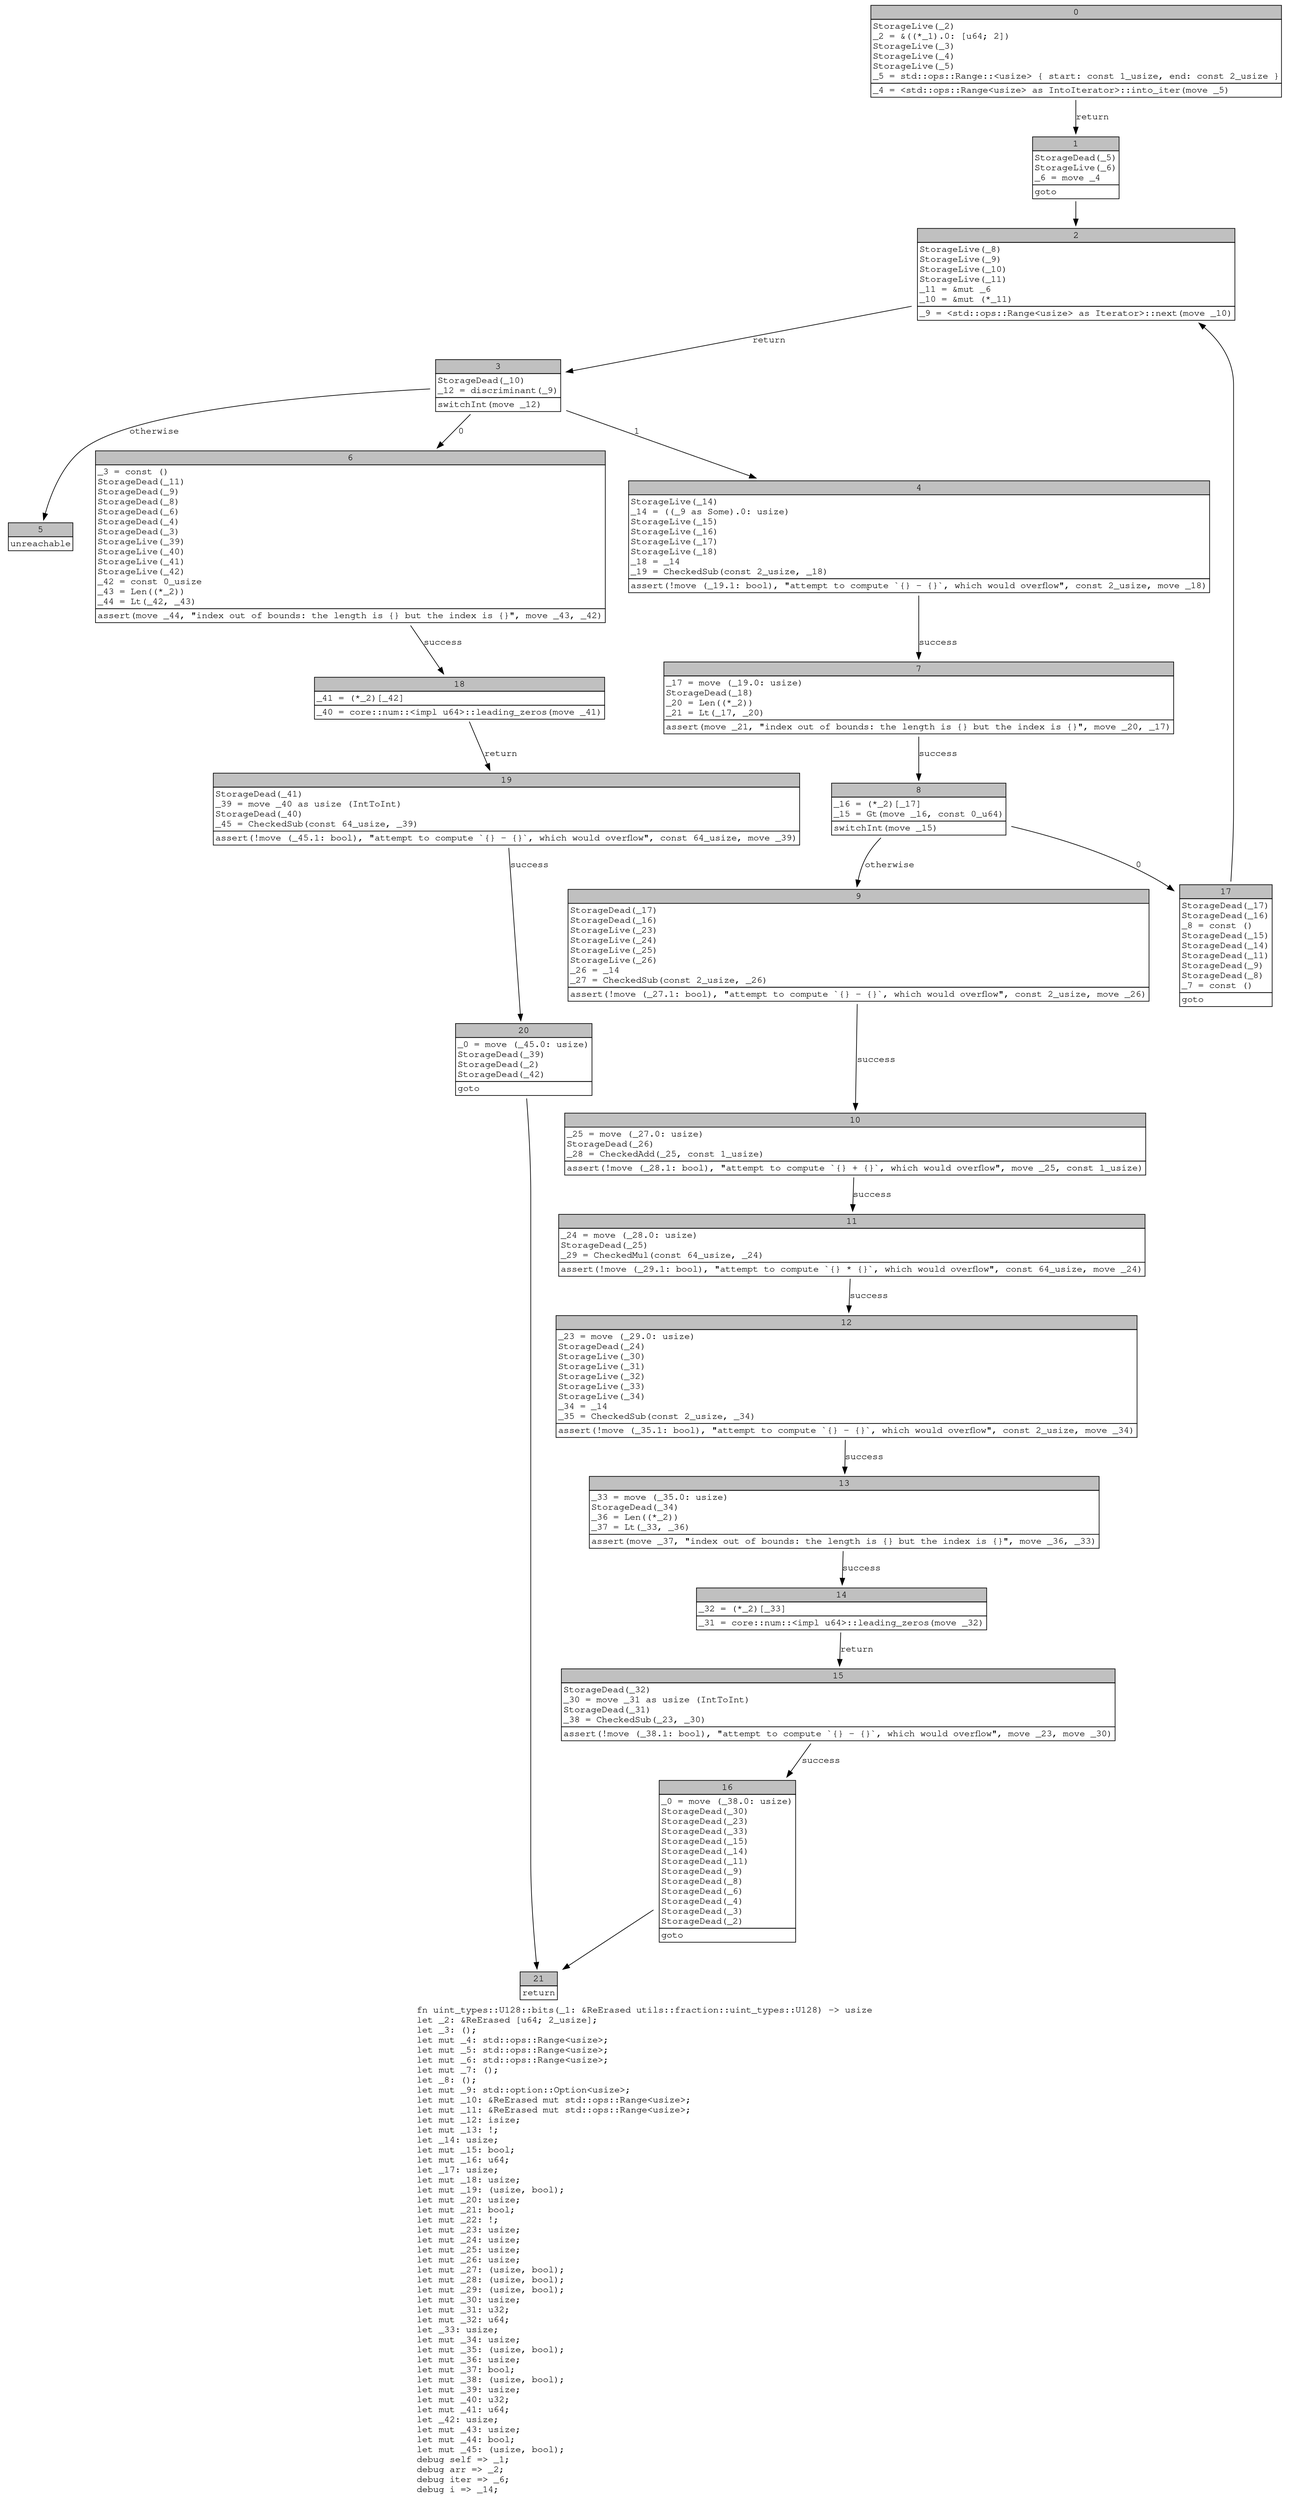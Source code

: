 digraph Mir_0_11873 {
    graph [fontname="Courier, monospace"];
    node [fontname="Courier, monospace"];
    edge [fontname="Courier, monospace"];
    label=<fn uint_types::U128::bits(_1: &amp;ReErased utils::fraction::uint_types::U128) -&gt; usize<br align="left"/>let _2: &amp;ReErased [u64; 2_usize];<br align="left"/>let _3: ();<br align="left"/>let mut _4: std::ops::Range&lt;usize&gt;;<br align="left"/>let mut _5: std::ops::Range&lt;usize&gt;;<br align="left"/>let mut _6: std::ops::Range&lt;usize&gt;;<br align="left"/>let mut _7: ();<br align="left"/>let _8: ();<br align="left"/>let mut _9: std::option::Option&lt;usize&gt;;<br align="left"/>let mut _10: &amp;ReErased mut std::ops::Range&lt;usize&gt;;<br align="left"/>let mut _11: &amp;ReErased mut std::ops::Range&lt;usize&gt;;<br align="left"/>let mut _12: isize;<br align="left"/>let mut _13: !;<br align="left"/>let _14: usize;<br align="left"/>let mut _15: bool;<br align="left"/>let mut _16: u64;<br align="left"/>let _17: usize;<br align="left"/>let mut _18: usize;<br align="left"/>let mut _19: (usize, bool);<br align="left"/>let mut _20: usize;<br align="left"/>let mut _21: bool;<br align="left"/>let mut _22: !;<br align="left"/>let mut _23: usize;<br align="left"/>let mut _24: usize;<br align="left"/>let mut _25: usize;<br align="left"/>let mut _26: usize;<br align="left"/>let mut _27: (usize, bool);<br align="left"/>let mut _28: (usize, bool);<br align="left"/>let mut _29: (usize, bool);<br align="left"/>let mut _30: usize;<br align="left"/>let mut _31: u32;<br align="left"/>let mut _32: u64;<br align="left"/>let _33: usize;<br align="left"/>let mut _34: usize;<br align="left"/>let mut _35: (usize, bool);<br align="left"/>let mut _36: usize;<br align="left"/>let mut _37: bool;<br align="left"/>let mut _38: (usize, bool);<br align="left"/>let mut _39: usize;<br align="left"/>let mut _40: u32;<br align="left"/>let mut _41: u64;<br align="left"/>let _42: usize;<br align="left"/>let mut _43: usize;<br align="left"/>let mut _44: bool;<br align="left"/>let mut _45: (usize, bool);<br align="left"/>debug self =&gt; _1;<br align="left"/>debug arr =&gt; _2;<br align="left"/>debug iter =&gt; _6;<br align="left"/>debug i =&gt; _14;<br align="left"/>>;
    bb0__0_11873 [shape="none", label=<<table border="0" cellborder="1" cellspacing="0"><tr><td bgcolor="gray" align="center" colspan="1">0</td></tr><tr><td align="left" balign="left">StorageLive(_2)<br/>_2 = &amp;((*_1).0: [u64; 2])<br/>StorageLive(_3)<br/>StorageLive(_4)<br/>StorageLive(_5)<br/>_5 = std::ops::Range::&lt;usize&gt; { start: const 1_usize, end: const 2_usize }<br/></td></tr><tr><td align="left">_4 = &lt;std::ops::Range&lt;usize&gt; as IntoIterator&gt;::into_iter(move _5)</td></tr></table>>];
    bb1__0_11873 [shape="none", label=<<table border="0" cellborder="1" cellspacing="0"><tr><td bgcolor="gray" align="center" colspan="1">1</td></tr><tr><td align="left" balign="left">StorageDead(_5)<br/>StorageLive(_6)<br/>_6 = move _4<br/></td></tr><tr><td align="left">goto</td></tr></table>>];
    bb2__0_11873 [shape="none", label=<<table border="0" cellborder="1" cellspacing="0"><tr><td bgcolor="gray" align="center" colspan="1">2</td></tr><tr><td align="left" balign="left">StorageLive(_8)<br/>StorageLive(_9)<br/>StorageLive(_10)<br/>StorageLive(_11)<br/>_11 = &amp;mut _6<br/>_10 = &amp;mut (*_11)<br/></td></tr><tr><td align="left">_9 = &lt;std::ops::Range&lt;usize&gt; as Iterator&gt;::next(move _10)</td></tr></table>>];
    bb3__0_11873 [shape="none", label=<<table border="0" cellborder="1" cellspacing="0"><tr><td bgcolor="gray" align="center" colspan="1">3</td></tr><tr><td align="left" balign="left">StorageDead(_10)<br/>_12 = discriminant(_9)<br/></td></tr><tr><td align="left">switchInt(move _12)</td></tr></table>>];
    bb4__0_11873 [shape="none", label=<<table border="0" cellborder="1" cellspacing="0"><tr><td bgcolor="gray" align="center" colspan="1">4</td></tr><tr><td align="left" balign="left">StorageLive(_14)<br/>_14 = ((_9 as Some).0: usize)<br/>StorageLive(_15)<br/>StorageLive(_16)<br/>StorageLive(_17)<br/>StorageLive(_18)<br/>_18 = _14<br/>_19 = CheckedSub(const 2_usize, _18)<br/></td></tr><tr><td align="left">assert(!move (_19.1: bool), &quot;attempt to compute `{} - {}`, which would overflow&quot;, const 2_usize, move _18)</td></tr></table>>];
    bb5__0_11873 [shape="none", label=<<table border="0" cellborder="1" cellspacing="0"><tr><td bgcolor="gray" align="center" colspan="1">5</td></tr><tr><td align="left">unreachable</td></tr></table>>];
    bb6__0_11873 [shape="none", label=<<table border="0" cellborder="1" cellspacing="0"><tr><td bgcolor="gray" align="center" colspan="1">6</td></tr><tr><td align="left" balign="left">_3 = const ()<br/>StorageDead(_11)<br/>StorageDead(_9)<br/>StorageDead(_8)<br/>StorageDead(_6)<br/>StorageDead(_4)<br/>StorageDead(_3)<br/>StorageLive(_39)<br/>StorageLive(_40)<br/>StorageLive(_41)<br/>StorageLive(_42)<br/>_42 = const 0_usize<br/>_43 = Len((*_2))<br/>_44 = Lt(_42, _43)<br/></td></tr><tr><td align="left">assert(move _44, &quot;index out of bounds: the length is {} but the index is {}&quot;, move _43, _42)</td></tr></table>>];
    bb7__0_11873 [shape="none", label=<<table border="0" cellborder="1" cellspacing="0"><tr><td bgcolor="gray" align="center" colspan="1">7</td></tr><tr><td align="left" balign="left">_17 = move (_19.0: usize)<br/>StorageDead(_18)<br/>_20 = Len((*_2))<br/>_21 = Lt(_17, _20)<br/></td></tr><tr><td align="left">assert(move _21, &quot;index out of bounds: the length is {} but the index is {}&quot;, move _20, _17)</td></tr></table>>];
    bb8__0_11873 [shape="none", label=<<table border="0" cellborder="1" cellspacing="0"><tr><td bgcolor="gray" align="center" colspan="1">8</td></tr><tr><td align="left" balign="left">_16 = (*_2)[_17]<br/>_15 = Gt(move _16, const 0_u64)<br/></td></tr><tr><td align="left">switchInt(move _15)</td></tr></table>>];
    bb9__0_11873 [shape="none", label=<<table border="0" cellborder="1" cellspacing="0"><tr><td bgcolor="gray" align="center" colspan="1">9</td></tr><tr><td align="left" balign="left">StorageDead(_17)<br/>StorageDead(_16)<br/>StorageLive(_23)<br/>StorageLive(_24)<br/>StorageLive(_25)<br/>StorageLive(_26)<br/>_26 = _14<br/>_27 = CheckedSub(const 2_usize, _26)<br/></td></tr><tr><td align="left">assert(!move (_27.1: bool), &quot;attempt to compute `{} - {}`, which would overflow&quot;, const 2_usize, move _26)</td></tr></table>>];
    bb10__0_11873 [shape="none", label=<<table border="0" cellborder="1" cellspacing="0"><tr><td bgcolor="gray" align="center" colspan="1">10</td></tr><tr><td align="left" balign="left">_25 = move (_27.0: usize)<br/>StorageDead(_26)<br/>_28 = CheckedAdd(_25, const 1_usize)<br/></td></tr><tr><td align="left">assert(!move (_28.1: bool), &quot;attempt to compute `{} + {}`, which would overflow&quot;, move _25, const 1_usize)</td></tr></table>>];
    bb11__0_11873 [shape="none", label=<<table border="0" cellborder="1" cellspacing="0"><tr><td bgcolor="gray" align="center" colspan="1">11</td></tr><tr><td align="left" balign="left">_24 = move (_28.0: usize)<br/>StorageDead(_25)<br/>_29 = CheckedMul(const 64_usize, _24)<br/></td></tr><tr><td align="left">assert(!move (_29.1: bool), &quot;attempt to compute `{} * {}`, which would overflow&quot;, const 64_usize, move _24)</td></tr></table>>];
    bb12__0_11873 [shape="none", label=<<table border="0" cellborder="1" cellspacing="0"><tr><td bgcolor="gray" align="center" colspan="1">12</td></tr><tr><td align="left" balign="left">_23 = move (_29.0: usize)<br/>StorageDead(_24)<br/>StorageLive(_30)<br/>StorageLive(_31)<br/>StorageLive(_32)<br/>StorageLive(_33)<br/>StorageLive(_34)<br/>_34 = _14<br/>_35 = CheckedSub(const 2_usize, _34)<br/></td></tr><tr><td align="left">assert(!move (_35.1: bool), &quot;attempt to compute `{} - {}`, which would overflow&quot;, const 2_usize, move _34)</td></tr></table>>];
    bb13__0_11873 [shape="none", label=<<table border="0" cellborder="1" cellspacing="0"><tr><td bgcolor="gray" align="center" colspan="1">13</td></tr><tr><td align="left" balign="left">_33 = move (_35.0: usize)<br/>StorageDead(_34)<br/>_36 = Len((*_2))<br/>_37 = Lt(_33, _36)<br/></td></tr><tr><td align="left">assert(move _37, &quot;index out of bounds: the length is {} but the index is {}&quot;, move _36, _33)</td></tr></table>>];
    bb14__0_11873 [shape="none", label=<<table border="0" cellborder="1" cellspacing="0"><tr><td bgcolor="gray" align="center" colspan="1">14</td></tr><tr><td align="left" balign="left">_32 = (*_2)[_33]<br/></td></tr><tr><td align="left">_31 = core::num::&lt;impl u64&gt;::leading_zeros(move _32)</td></tr></table>>];
    bb15__0_11873 [shape="none", label=<<table border="0" cellborder="1" cellspacing="0"><tr><td bgcolor="gray" align="center" colspan="1">15</td></tr><tr><td align="left" balign="left">StorageDead(_32)<br/>_30 = move _31 as usize (IntToInt)<br/>StorageDead(_31)<br/>_38 = CheckedSub(_23, _30)<br/></td></tr><tr><td align="left">assert(!move (_38.1: bool), &quot;attempt to compute `{} - {}`, which would overflow&quot;, move _23, move _30)</td></tr></table>>];
    bb16__0_11873 [shape="none", label=<<table border="0" cellborder="1" cellspacing="0"><tr><td bgcolor="gray" align="center" colspan="1">16</td></tr><tr><td align="left" balign="left">_0 = move (_38.0: usize)<br/>StorageDead(_30)<br/>StorageDead(_23)<br/>StorageDead(_33)<br/>StorageDead(_15)<br/>StorageDead(_14)<br/>StorageDead(_11)<br/>StorageDead(_9)<br/>StorageDead(_8)<br/>StorageDead(_6)<br/>StorageDead(_4)<br/>StorageDead(_3)<br/>StorageDead(_2)<br/></td></tr><tr><td align="left">goto</td></tr></table>>];
    bb17__0_11873 [shape="none", label=<<table border="0" cellborder="1" cellspacing="0"><tr><td bgcolor="gray" align="center" colspan="1">17</td></tr><tr><td align="left" balign="left">StorageDead(_17)<br/>StorageDead(_16)<br/>_8 = const ()<br/>StorageDead(_15)<br/>StorageDead(_14)<br/>StorageDead(_11)<br/>StorageDead(_9)<br/>StorageDead(_8)<br/>_7 = const ()<br/></td></tr><tr><td align="left">goto</td></tr></table>>];
    bb18__0_11873 [shape="none", label=<<table border="0" cellborder="1" cellspacing="0"><tr><td bgcolor="gray" align="center" colspan="1">18</td></tr><tr><td align="left" balign="left">_41 = (*_2)[_42]<br/></td></tr><tr><td align="left">_40 = core::num::&lt;impl u64&gt;::leading_zeros(move _41)</td></tr></table>>];
    bb19__0_11873 [shape="none", label=<<table border="0" cellborder="1" cellspacing="0"><tr><td bgcolor="gray" align="center" colspan="1">19</td></tr><tr><td align="left" balign="left">StorageDead(_41)<br/>_39 = move _40 as usize (IntToInt)<br/>StorageDead(_40)<br/>_45 = CheckedSub(const 64_usize, _39)<br/></td></tr><tr><td align="left">assert(!move (_45.1: bool), &quot;attempt to compute `{} - {}`, which would overflow&quot;, const 64_usize, move _39)</td></tr></table>>];
    bb20__0_11873 [shape="none", label=<<table border="0" cellborder="1" cellspacing="0"><tr><td bgcolor="gray" align="center" colspan="1">20</td></tr><tr><td align="left" balign="left">_0 = move (_45.0: usize)<br/>StorageDead(_39)<br/>StorageDead(_2)<br/>StorageDead(_42)<br/></td></tr><tr><td align="left">goto</td></tr></table>>];
    bb21__0_11873 [shape="none", label=<<table border="0" cellborder="1" cellspacing="0"><tr><td bgcolor="gray" align="center" colspan="1">21</td></tr><tr><td align="left">return</td></tr></table>>];
    bb0__0_11873 -> bb1__0_11873 [label="return"];
    bb1__0_11873 -> bb2__0_11873 [label=""];
    bb2__0_11873 -> bb3__0_11873 [label="return"];
    bb3__0_11873 -> bb6__0_11873 [label="0"];
    bb3__0_11873 -> bb4__0_11873 [label="1"];
    bb3__0_11873 -> bb5__0_11873 [label="otherwise"];
    bb4__0_11873 -> bb7__0_11873 [label="success"];
    bb6__0_11873 -> bb18__0_11873 [label="success"];
    bb7__0_11873 -> bb8__0_11873 [label="success"];
    bb8__0_11873 -> bb17__0_11873 [label="0"];
    bb8__0_11873 -> bb9__0_11873 [label="otherwise"];
    bb9__0_11873 -> bb10__0_11873 [label="success"];
    bb10__0_11873 -> bb11__0_11873 [label="success"];
    bb11__0_11873 -> bb12__0_11873 [label="success"];
    bb12__0_11873 -> bb13__0_11873 [label="success"];
    bb13__0_11873 -> bb14__0_11873 [label="success"];
    bb14__0_11873 -> bb15__0_11873 [label="return"];
    bb15__0_11873 -> bb16__0_11873 [label="success"];
    bb16__0_11873 -> bb21__0_11873 [label=""];
    bb17__0_11873 -> bb2__0_11873 [label=""];
    bb18__0_11873 -> bb19__0_11873 [label="return"];
    bb19__0_11873 -> bb20__0_11873 [label="success"];
    bb20__0_11873 -> bb21__0_11873 [label=""];
}
